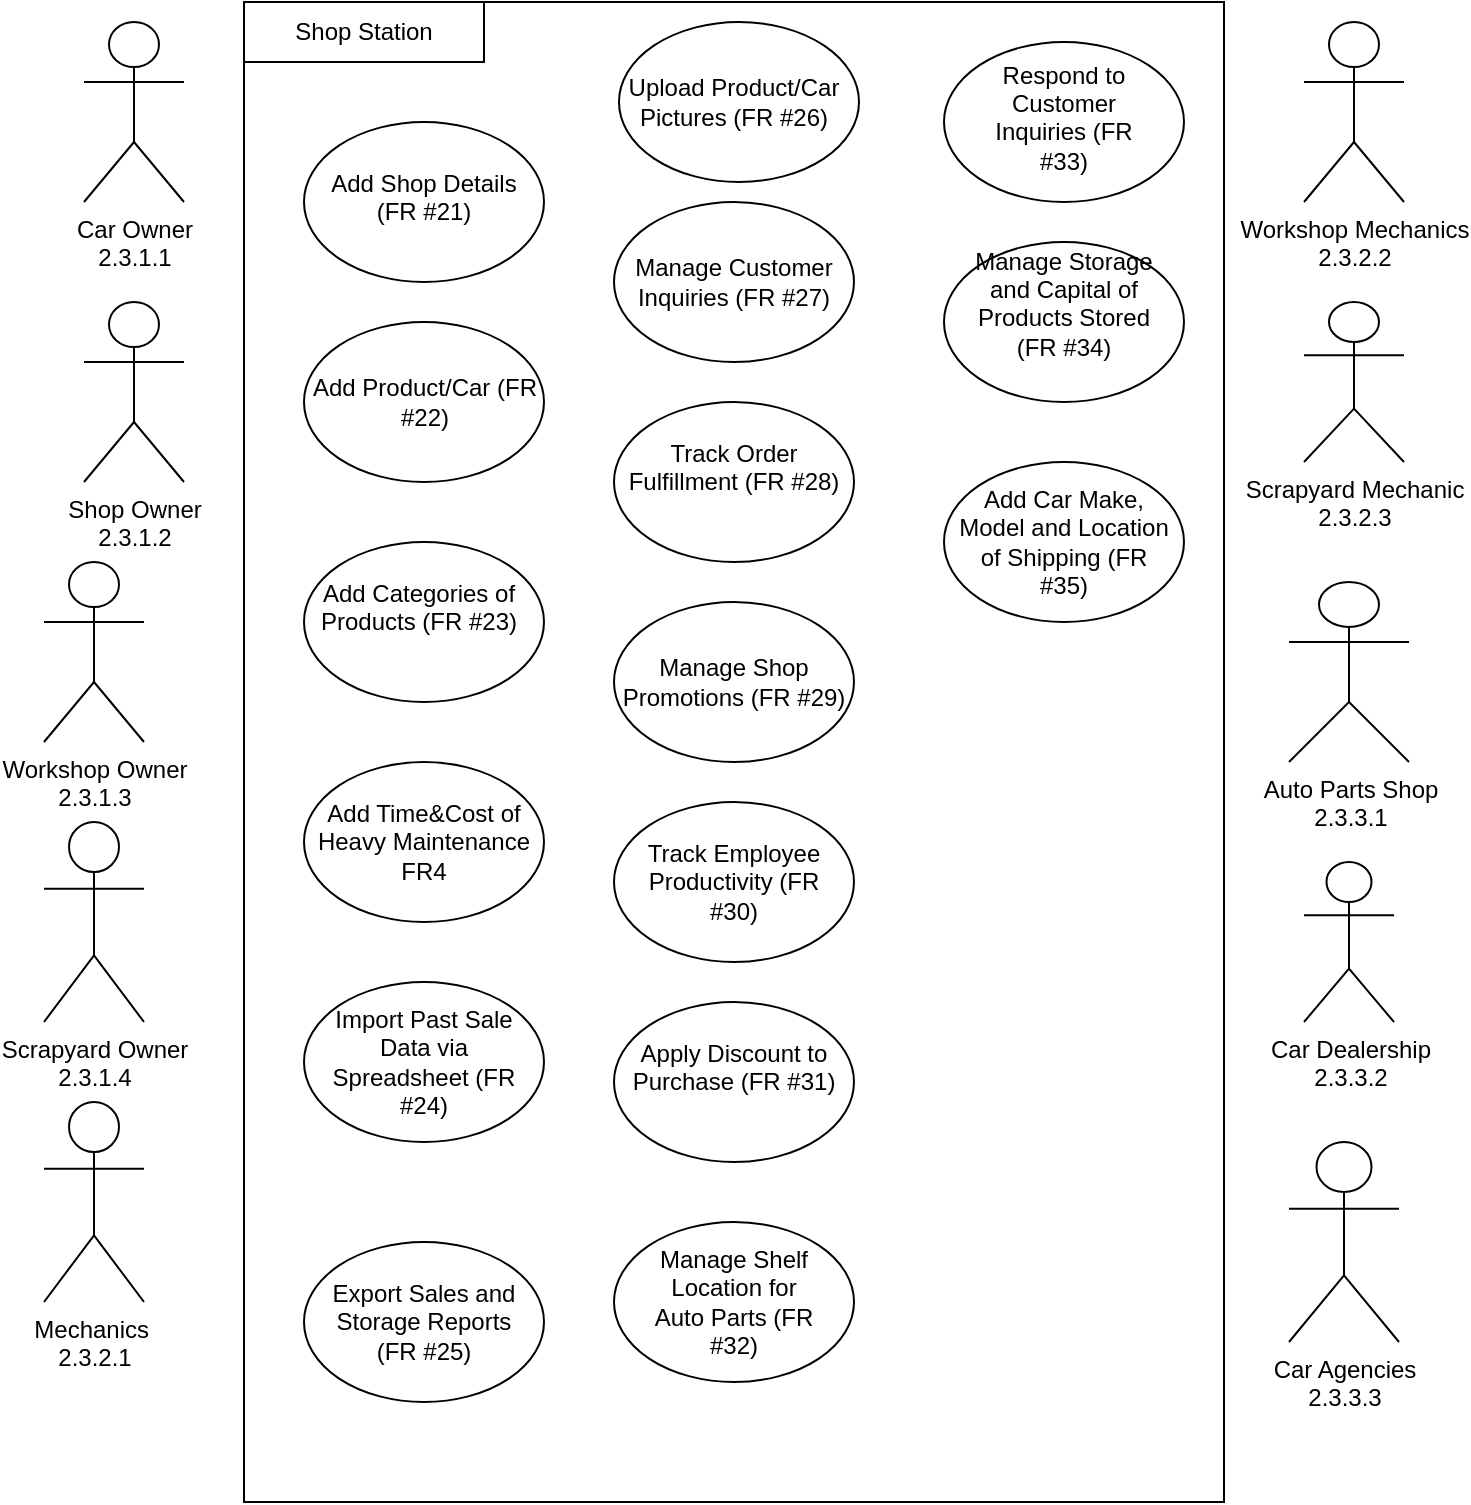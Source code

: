 <mxfile version="24.0.2" type="device">
  <diagram name="Page-1" id="NiYV-Te8E1IjfwIGQ9M_">
    <mxGraphModel dx="872" dy="481" grid="1" gridSize="10" guides="1" tooltips="1" connect="1" arrows="1" fold="1" page="1" pageScale="1" pageWidth="850" pageHeight="1100" math="0" shadow="0">
      <root>
        <mxCell id="0" />
        <mxCell id="1" parent="0" />
        <mxCell id="KI8BDuxqMxEKIB5PgudS-1" value="" style="ellipse;whiteSpace=wrap;html=1;" vertex="1" parent="1">
          <mxGeometry x="440" y="70" width="120" height="80" as="geometry" />
        </mxCell>
        <mxCell id="KI8BDuxqMxEKIB5PgudS-2" value="Car Owner&lt;div&gt;2.3.1.1&lt;/div&gt;" style="shape=umlActor;verticalLabelPosition=bottom;verticalAlign=top;html=1;outlineConnect=0;fontStyle=0" vertex="1" parent="1">
          <mxGeometry x="140" y="30" width="50" height="90" as="geometry" />
        </mxCell>
        <mxCell id="KI8BDuxqMxEKIB5PgudS-3" value="Shop Owner&lt;div&gt;2.3.1.2&lt;/div&gt;" style="shape=umlActor;verticalLabelPosition=bottom;verticalAlign=top;html=1;outlineConnect=0;movable=1;resizable=1;rotatable=1;deletable=1;editable=1;locked=0;connectable=1;" vertex="1" parent="1">
          <mxGeometry x="140" y="170" width="50" height="90" as="geometry" />
        </mxCell>
        <mxCell id="KI8BDuxqMxEKIB5PgudS-4" value="Workshop Owner&lt;div&gt;2.3.1.3&lt;/div&gt;" style="shape=umlActor;verticalLabelPosition=bottom;verticalAlign=top;html=1;outlineConnect=0;" vertex="1" parent="1">
          <mxGeometry x="120" y="300" width="50" height="90" as="geometry" />
        </mxCell>
        <mxCell id="KI8BDuxqMxEKIB5PgudS-5" value="Scrapyard Owner&lt;div&gt;2.3.1.4&lt;/div&gt;" style="shape=umlActor;verticalLabelPosition=bottom;verticalAlign=top;html=1;outlineConnect=0;" vertex="1" parent="1">
          <mxGeometry x="120" y="430" width="50" height="100" as="geometry" />
        </mxCell>
        <mxCell id="KI8BDuxqMxEKIB5PgudS-6" value="" style="rounded=0;whiteSpace=wrap;html=1;" vertex="1" parent="1">
          <mxGeometry x="220" y="20" width="490" height="750" as="geometry" />
        </mxCell>
        <mxCell id="KI8BDuxqMxEKIB5PgudS-7" value="" style="ellipse;whiteSpace=wrap;html=1;" vertex="1" parent="1">
          <mxGeometry x="250" y="80" width="120" height="80" as="geometry" />
        </mxCell>
        <mxCell id="KI8BDuxqMxEKIB5PgudS-8" value="" style="rounded=0;whiteSpace=wrap;html=1;" vertex="1" parent="1">
          <mxGeometry x="220" y="20" width="120" height="30" as="geometry" />
        </mxCell>
        <mxCell id="KI8BDuxqMxEKIB5PgudS-9" value="" style="ellipse;whiteSpace=wrap;html=1;" vertex="1" parent="1">
          <mxGeometry x="250" y="180" width="120" height="80" as="geometry" />
        </mxCell>
        <mxCell id="KI8BDuxqMxEKIB5PgudS-10" value="" style="ellipse;whiteSpace=wrap;html=1;" vertex="1" parent="1">
          <mxGeometry x="570" y="40" width="120" height="80" as="geometry" />
        </mxCell>
        <mxCell id="KI8BDuxqMxEKIB5PgudS-11" value="" style="ellipse;whiteSpace=wrap;html=1;" vertex="1" parent="1">
          <mxGeometry x="570" y="140" width="120" height="80" as="geometry" />
        </mxCell>
        <mxCell id="KI8BDuxqMxEKIB5PgudS-12" value="" style="ellipse;whiteSpace=wrap;html=1;" vertex="1" parent="1">
          <mxGeometry x="250" y="290" width="120" height="80" as="geometry" />
        </mxCell>
        <mxCell id="KI8BDuxqMxEKIB5PgudS-13" value="" style="ellipse;whiteSpace=wrap;html=1;" vertex="1" parent="1">
          <mxGeometry x="570" y="250" width="120" height="80" as="geometry" />
        </mxCell>
        <mxCell id="KI8BDuxqMxEKIB5PgudS-15" value="" style="ellipse;whiteSpace=wrap;html=1;" vertex="1" parent="1">
          <mxGeometry x="250" y="400" width="120" height="80" as="geometry" />
        </mxCell>
        <mxCell id="KI8BDuxqMxEKIB5PgudS-16" value="" style="ellipse;whiteSpace=wrap;html=1;" vertex="1" parent="1">
          <mxGeometry x="407.5" y="30" width="120" height="80" as="geometry" />
        </mxCell>
        <mxCell id="KI8BDuxqMxEKIB5PgudS-17" value="" style="ellipse;whiteSpace=wrap;html=1;" vertex="1" parent="1">
          <mxGeometry x="405" y="120" width="120" height="80" as="geometry" />
        </mxCell>
        <mxCell id="KI8BDuxqMxEKIB5PgudS-18" value="" style="ellipse;whiteSpace=wrap;html=1;" vertex="1" parent="1">
          <mxGeometry x="405" y="220" width="120" height="80" as="geometry" />
        </mxCell>
        <mxCell id="KI8BDuxqMxEKIB5PgudS-19" value="" style="ellipse;whiteSpace=wrap;html=1;" vertex="1" parent="1">
          <mxGeometry x="405" y="320" width="120" height="80" as="geometry" />
        </mxCell>
        <mxCell id="KI8BDuxqMxEKIB5PgudS-20" value="" style="ellipse;whiteSpace=wrap;html=1;" vertex="1" parent="1">
          <mxGeometry x="405" y="420" width="120" height="80" as="geometry" />
        </mxCell>
        <mxCell id="KI8BDuxqMxEKIB5PgudS-21" value="" style="ellipse;whiteSpace=wrap;html=1;" vertex="1" parent="1">
          <mxGeometry x="405" y="520" width="120" height="80" as="geometry" />
        </mxCell>
        <mxCell id="KI8BDuxqMxEKIB5PgudS-22" value="" style="ellipse;whiteSpace=wrap;html=1;" vertex="1" parent="1">
          <mxGeometry x="250" y="640" width="120" height="80" as="geometry" />
        </mxCell>
        <mxCell id="KI8BDuxqMxEKIB5PgudS-23" value="" style="ellipse;whiteSpace=wrap;html=1;" vertex="1" parent="1">
          <mxGeometry x="405" y="630" width="120" height="80" as="geometry" />
        </mxCell>
        <mxCell id="KI8BDuxqMxEKIB5PgudS-26" value="" style="ellipse;whiteSpace=wrap;html=1;" vertex="1" parent="1">
          <mxGeometry x="250" y="510" width="120" height="80" as="geometry" />
        </mxCell>
        <mxCell id="KI8BDuxqMxEKIB5PgudS-27" value="Mechanics&amp;nbsp;&lt;div&gt;2.3.2.1&lt;/div&gt;" style="shape=umlActor;verticalLabelPosition=bottom;verticalAlign=top;html=1;outlineConnect=0;" vertex="1" parent="1">
          <mxGeometry x="120" y="570" width="50" height="100" as="geometry" />
        </mxCell>
        <mxCell id="KI8BDuxqMxEKIB5PgudS-28" value="&lt;div&gt;Car Dealership&lt;/div&gt;2.3.3.2" style="shape=umlActor;verticalLabelPosition=bottom;verticalAlign=top;html=1;outlineConnect=0;" vertex="1" parent="1">
          <mxGeometry x="750" y="450" width="45" height="80" as="geometry" />
        </mxCell>
        <mxCell id="KI8BDuxqMxEKIB5PgudS-29" value="Auto Parts Shop&lt;div&gt;2.3.3.1&lt;/div&gt;" style="shape=umlActor;verticalLabelPosition=bottom;verticalAlign=top;html=1;outlineConnect=0;" vertex="1" parent="1">
          <mxGeometry x="742.5" y="310" width="60" height="90" as="geometry" />
        </mxCell>
        <mxCell id="KI8BDuxqMxEKIB5PgudS-30" value="Scrapyard Mechanic&lt;div&gt;2.3.2.3&lt;/div&gt;" style="shape=umlActor;verticalLabelPosition=bottom;verticalAlign=top;html=1;outlineConnect=0;" vertex="1" parent="1">
          <mxGeometry x="750" y="170" width="50" height="80" as="geometry" />
        </mxCell>
        <mxCell id="KI8BDuxqMxEKIB5PgudS-31" value="Workshop Mechanics&lt;div&gt;2.3.2.2&lt;/div&gt;" style="shape=umlActor;verticalLabelPosition=bottom;verticalAlign=top;html=1;outlineConnect=0;" vertex="1" parent="1">
          <mxGeometry x="750" y="30" width="50" height="90" as="geometry" />
        </mxCell>
        <mxCell id="KI8BDuxqMxEKIB5PgudS-32" value="Car Agencies&lt;div&gt;2.3.3.3&lt;/div&gt;" style="shape=umlActor;verticalLabelPosition=bottom;verticalAlign=top;html=1;outlineConnect=0;" vertex="1" parent="1">
          <mxGeometry x="742.5" y="590" width="55" height="100" as="geometry" />
        </mxCell>
        <mxCell id="KI8BDuxqMxEKIB5PgudS-33" value="Shop Station" style="text;html=1;align=center;verticalAlign=middle;whiteSpace=wrap;rounded=0;" vertex="1" parent="1">
          <mxGeometry x="240" y="20" width="80" height="30" as="geometry" />
        </mxCell>
        <mxCell id="KI8BDuxqMxEKIB5PgudS-42" value=" Add Car Make, Model and Location of Shipping (FR #35)" style="text;html=1;align=center;verticalAlign=middle;whiteSpace=wrap;rounded=0;" vertex="1" parent="1">
          <mxGeometry x="575" y="272.5" width="110" height="35" as="geometry" />
        </mxCell>
        <mxCell id="KI8BDuxqMxEKIB5PgudS-43" value="Manage Storage and Capital of Products Stored (FR #34)&lt;div&gt;&lt;br/&gt;&lt;/div&gt;" style="text;html=1;align=center;verticalAlign=middle;whiteSpace=wrap;rounded=0;" vertex="1" parent="1">
          <mxGeometry x="580" y="165" width="100" height="25" as="geometry" />
        </mxCell>
        <mxCell id="KI8BDuxqMxEKIB5PgudS-44" value="Respond to Customer Inquiries (FR #33)&lt;div&gt;&lt;br/&gt;&lt;/div&gt;" style="text;html=1;align=center;verticalAlign=middle;whiteSpace=wrap;rounded=0;" vertex="1" parent="1">
          <mxGeometry x="585" y="70" width="90" height="30" as="geometry" />
        </mxCell>
        <mxCell id="KI8BDuxqMxEKIB5PgudS-45" value="Manage Shelf Location for Auto Parts (FR #32)" style="text;html=1;align=center;verticalAlign=middle;whiteSpace=wrap;rounded=0;" vertex="1" parent="1">
          <mxGeometry x="420" y="655" width="90" height="30" as="geometry" />
        </mxCell>
        <mxCell id="KI8BDuxqMxEKIB5PgudS-46" value="Apply Discount to Purchase (FR #31)&lt;div&gt;&lt;br/&gt;&lt;/div&gt;" style="text;html=1;align=center;verticalAlign=middle;whiteSpace=wrap;rounded=0;" vertex="1" parent="1">
          <mxGeometry x="410" y="545" width="110" height="30" as="geometry" />
        </mxCell>
        <mxCell id="KI8BDuxqMxEKIB5PgudS-47" value="Track Employee Productivity (FR #30)" style="text;html=1;align=center;verticalAlign=middle;whiteSpace=wrap;rounded=0;" vertex="1" parent="1">
          <mxGeometry x="415" y="445" width="100" height="30" as="geometry" />
        </mxCell>
        <mxCell id="KI8BDuxqMxEKIB5PgudS-48" value="&lt;div&gt;Manage Shop Promotions (FR #29)&lt;br/&gt;&lt;/div&gt;" style="text;html=1;align=center;verticalAlign=middle;whiteSpace=wrap;rounded=0;" vertex="1" parent="1">
          <mxGeometry x="405" y="340" width="120" height="40" as="geometry" />
        </mxCell>
        <mxCell id="KI8BDuxqMxEKIB5PgudS-49" value="Track Order Fulfillment (FR #28)&lt;div&gt;&lt;br/&gt;&lt;/div&gt;" style="text;html=1;align=center;verticalAlign=middle;whiteSpace=wrap;rounded=0;" vertex="1" parent="1">
          <mxGeometry x="410" y="245" width="110" height="30" as="geometry" />
        </mxCell>
        <mxCell id="KI8BDuxqMxEKIB5PgudS-50" value=" Manage Customer Inquiries (FR #27)" style="text;html=1;align=center;verticalAlign=middle;whiteSpace=wrap;rounded=0;" vertex="1" parent="1">
          <mxGeometry x="410" y="145" width="110" height="30" as="geometry" />
        </mxCell>
        <mxCell id="KI8BDuxqMxEKIB5PgudS-51" value="Upload Product/Car Pictures (FR #26)" style="text;html=1;align=center;verticalAlign=middle;whiteSpace=wrap;rounded=0;" vertex="1" parent="1">
          <mxGeometry x="410" y="55" width="110" height="30" as="geometry" />
        </mxCell>
        <mxCell id="KI8BDuxqMxEKIB5PgudS-52" value=" Add Shop Details (FR #21)&lt;div&gt;&lt;br/&gt;&lt;/div&gt;" style="text;html=1;align=center;verticalAlign=middle;whiteSpace=wrap;rounded=0;" vertex="1" parent="1">
          <mxGeometry x="255" y="110" width="110" height="30" as="geometry" />
        </mxCell>
        <mxCell id="KI8BDuxqMxEKIB5PgudS-53" value=" Add Product/Car (FR #22)" style="text;html=1;align=center;verticalAlign=middle;whiteSpace=wrap;rounded=0;" vertex="1" parent="1">
          <mxGeometry x="252.5" y="205" width="115" height="30" as="geometry" />
        </mxCell>
        <mxCell id="KI8BDuxqMxEKIB5PgudS-54" value="Add Categories of Products (FR #23)&lt;div&gt;&lt;br/&gt;&lt;/div&gt;" style="text;html=1;align=center;verticalAlign=middle;whiteSpace=wrap;rounded=0;" vertex="1" parent="1">
          <mxGeometry x="245" y="305" width="125" height="50" as="geometry" />
        </mxCell>
        <mxCell id="KI8BDuxqMxEKIB5PgudS-55" value="Add Time&amp;amp;Cost of Heavy Maintenance FR4" style="text;html=1;align=center;verticalAlign=middle;whiteSpace=wrap;rounded=0;" vertex="1" parent="1">
          <mxGeometry x="255" y="425" width="110" height="30" as="geometry" />
        </mxCell>
        <mxCell id="KI8BDuxqMxEKIB5PgudS-56" value=" Import Past Sale Data via Spreadsheet (FR #24)" style="text;html=1;align=center;verticalAlign=middle;whiteSpace=wrap;rounded=0;" vertex="1" parent="1">
          <mxGeometry x="255" y="535" width="110" height="30" as="geometry" />
        </mxCell>
        <mxCell id="KI8BDuxqMxEKIB5PgudS-57" value="Export Sales and Storage Reports (FR #25)" style="text;html=1;align=center;verticalAlign=middle;whiteSpace=wrap;rounded=0;" vertex="1" parent="1">
          <mxGeometry x="255" y="665" width="110" height="30" as="geometry" />
        </mxCell>
      </root>
    </mxGraphModel>
  </diagram>
</mxfile>
